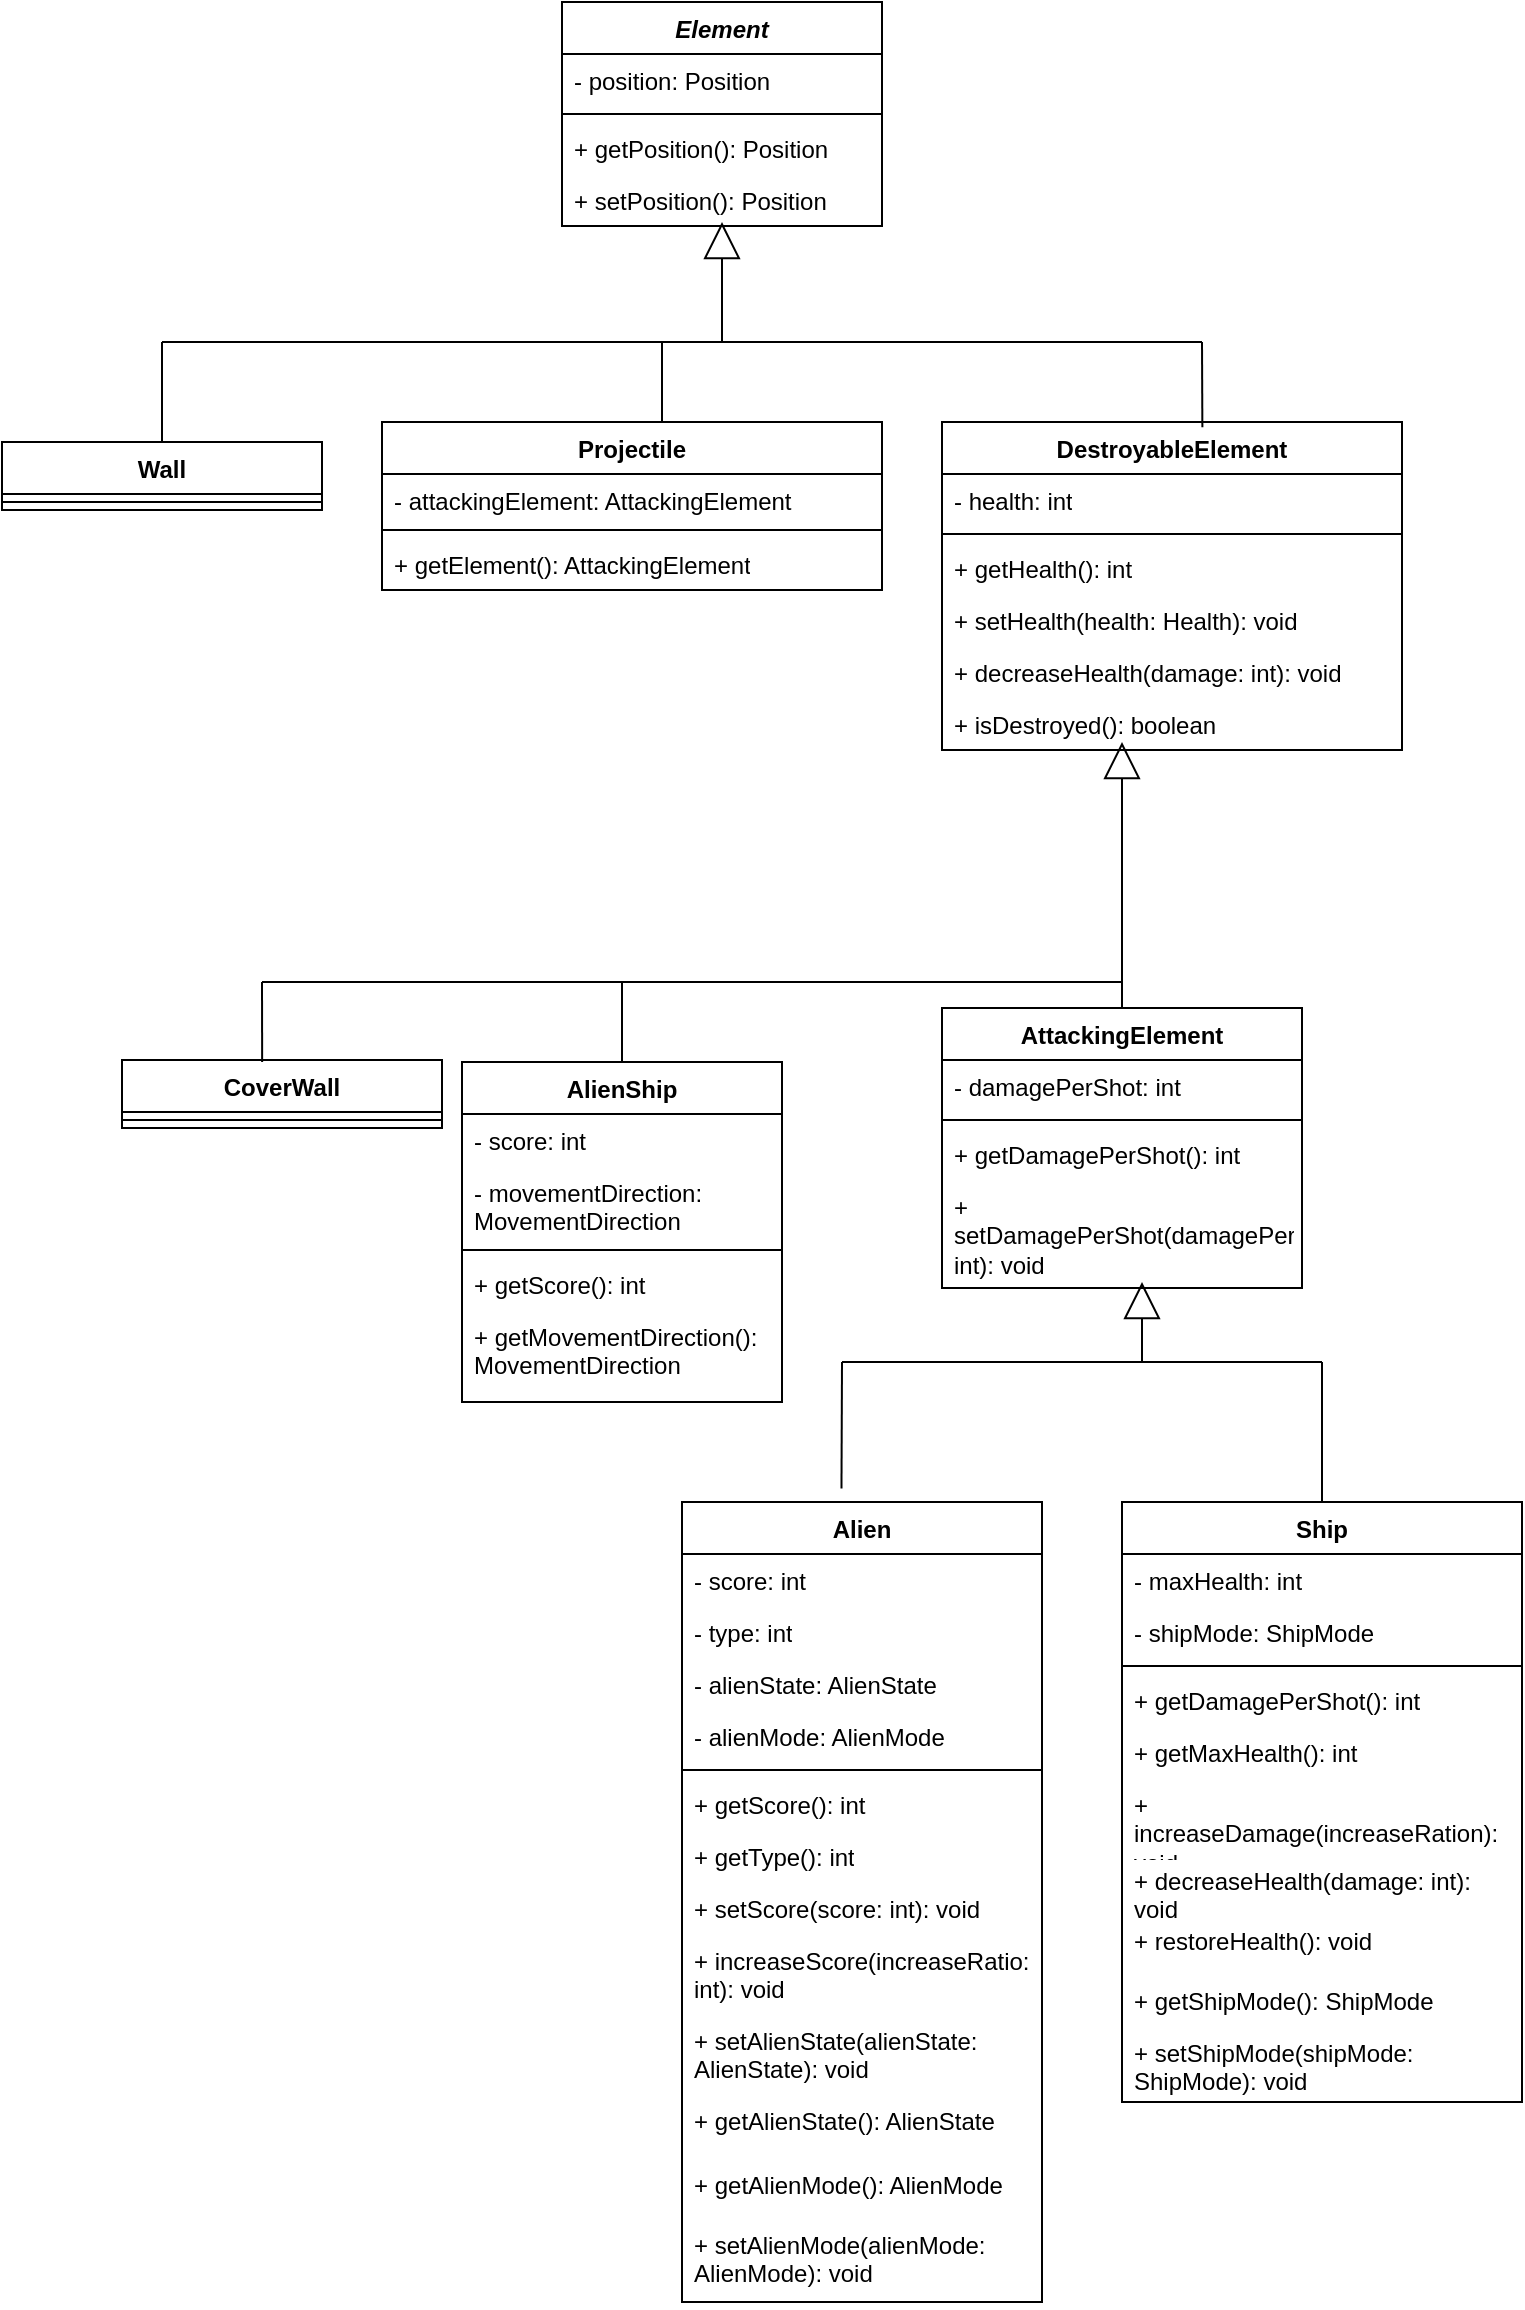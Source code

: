 <mxfile version="22.1.11" type="onedrive">
  <diagram name="Página-1" id="GgGbljnaZF1MA7yBZju7">
    <mxGraphModel dx="1050" dy="530" grid="1" gridSize="10" guides="1" tooltips="1" connect="1" arrows="1" fold="1" page="1" pageScale="1" pageWidth="827" pageHeight="1169" background="#ffffff" math="0" shadow="0">
      <root>
        <mxCell id="0" />
        <mxCell id="1" parent="0" />
        <mxCell id="j6wI0tgkNMKRReHVNjbk-1" value="&lt;i&gt;Element&lt;/i&gt;" style="swimlane;fontStyle=1;align=center;verticalAlign=top;childLayout=stackLayout;horizontal=1;startSize=26;horizontalStack=0;resizeParent=1;resizeParentMax=0;resizeLast=0;collapsible=1;marginBottom=0;whiteSpace=wrap;html=1;" parent="1" vertex="1">
          <mxGeometry x="320" y="20" width="160" height="112" as="geometry" />
        </mxCell>
        <mxCell id="j6wI0tgkNMKRReHVNjbk-2" value="- position: Position" style="text;strokeColor=none;fillColor=none;align=left;verticalAlign=top;spacingLeft=4;spacingRight=4;overflow=hidden;rotatable=0;points=[[0,0.5],[1,0.5]];portConstraint=eastwest;whiteSpace=wrap;html=1;" parent="j6wI0tgkNMKRReHVNjbk-1" vertex="1">
          <mxGeometry y="26" width="160" height="26" as="geometry" />
        </mxCell>
        <mxCell id="j6wI0tgkNMKRReHVNjbk-3" value="" style="line;strokeWidth=1;fillColor=none;align=left;verticalAlign=middle;spacingTop=-1;spacingLeft=3;spacingRight=3;rotatable=0;labelPosition=right;points=[];portConstraint=eastwest;strokeColor=inherit;" parent="j6wI0tgkNMKRReHVNjbk-1" vertex="1">
          <mxGeometry y="52" width="160" height="8" as="geometry" />
        </mxCell>
        <mxCell id="j6wI0tgkNMKRReHVNjbk-4" value="+ getPosition(): Position" style="text;strokeColor=none;fillColor=none;align=left;verticalAlign=top;spacingLeft=4;spacingRight=4;overflow=hidden;rotatable=0;points=[[0,0.5],[1,0.5]];portConstraint=eastwest;whiteSpace=wrap;html=1;" parent="j6wI0tgkNMKRReHVNjbk-1" vertex="1">
          <mxGeometry y="60" width="160" height="26" as="geometry" />
        </mxCell>
        <mxCell id="j6wI0tgkNMKRReHVNjbk-47" value="+ setPosition(): Position" style="text;strokeColor=none;fillColor=none;align=left;verticalAlign=top;spacingLeft=4;spacingRight=4;overflow=hidden;rotatable=0;points=[[0,0.5],[1,0.5]];portConstraint=eastwest;whiteSpace=wrap;html=1;" parent="j6wI0tgkNMKRReHVNjbk-1" vertex="1">
          <mxGeometry y="86" width="160" height="26" as="geometry" />
        </mxCell>
        <mxCell id="j6wI0tgkNMKRReHVNjbk-5" value="Wall" style="swimlane;fontStyle=1;align=center;verticalAlign=top;childLayout=stackLayout;horizontal=1;startSize=26;horizontalStack=0;resizeParent=1;resizeParentMax=0;resizeLast=0;collapsible=1;marginBottom=0;whiteSpace=wrap;html=1;" parent="1" vertex="1">
          <mxGeometry x="40" y="240" width="160" height="34" as="geometry" />
        </mxCell>
        <mxCell id="j6wI0tgkNMKRReHVNjbk-7" value="" style="line;strokeWidth=1;fillColor=none;align=left;verticalAlign=middle;spacingTop=-1;spacingLeft=3;spacingRight=3;rotatable=0;labelPosition=right;points=[];portConstraint=eastwest;strokeColor=inherit;" parent="j6wI0tgkNMKRReHVNjbk-5" vertex="1">
          <mxGeometry y="26" width="160" height="8" as="geometry" />
        </mxCell>
        <mxCell id="j6wI0tgkNMKRReHVNjbk-9" value="DestroyableElement" style="swimlane;fontStyle=1;align=center;verticalAlign=top;childLayout=stackLayout;horizontal=1;startSize=26;horizontalStack=0;resizeParent=1;resizeParentMax=0;resizeLast=0;collapsible=1;marginBottom=0;whiteSpace=wrap;html=1;" parent="1" vertex="1">
          <mxGeometry x="510" y="230" width="230" height="164" as="geometry" />
        </mxCell>
        <mxCell id="j6wI0tgkNMKRReHVNjbk-10" value="- health: int" style="text;strokeColor=none;fillColor=none;align=left;verticalAlign=top;spacingLeft=4;spacingRight=4;overflow=hidden;rotatable=0;points=[[0,0.5],[1,0.5]];portConstraint=eastwest;whiteSpace=wrap;html=1;" parent="j6wI0tgkNMKRReHVNjbk-9" vertex="1">
          <mxGeometry y="26" width="230" height="26" as="geometry" />
        </mxCell>
        <mxCell id="j6wI0tgkNMKRReHVNjbk-11" value="" style="line;strokeWidth=1;fillColor=none;align=left;verticalAlign=middle;spacingTop=-1;spacingLeft=3;spacingRight=3;rotatable=0;labelPosition=right;points=[];portConstraint=eastwest;strokeColor=inherit;" parent="j6wI0tgkNMKRReHVNjbk-9" vertex="1">
          <mxGeometry y="52" width="230" height="8" as="geometry" />
        </mxCell>
        <mxCell id="j6wI0tgkNMKRReHVNjbk-12" value="+ getHealth(): int" style="text;strokeColor=none;fillColor=none;align=left;verticalAlign=top;spacingLeft=4;spacingRight=4;overflow=hidden;rotatable=0;points=[[0,0.5],[1,0.5]];portConstraint=eastwest;whiteSpace=wrap;html=1;" parent="j6wI0tgkNMKRReHVNjbk-9" vertex="1">
          <mxGeometry y="60" width="230" height="26" as="geometry" />
        </mxCell>
        <mxCell id="j6wI0tgkNMKRReHVNjbk-61" value="+ setHealth(health: Health): void" style="text;strokeColor=none;fillColor=none;align=left;verticalAlign=top;spacingLeft=4;spacingRight=4;overflow=hidden;rotatable=0;points=[[0,0.5],[1,0.5]];portConstraint=eastwest;whiteSpace=wrap;html=1;" parent="j6wI0tgkNMKRReHVNjbk-9" vertex="1">
          <mxGeometry y="86" width="230" height="26" as="geometry" />
        </mxCell>
        <mxCell id="j6wI0tgkNMKRReHVNjbk-62" value="+ decreaseHealth(damage: int): void" style="text;strokeColor=none;fillColor=none;align=left;verticalAlign=top;spacingLeft=4;spacingRight=4;overflow=hidden;rotatable=0;points=[[0,0.5],[1,0.5]];portConstraint=eastwest;whiteSpace=wrap;html=1;" parent="j6wI0tgkNMKRReHVNjbk-9" vertex="1">
          <mxGeometry y="112" width="230" height="26" as="geometry" />
        </mxCell>
        <mxCell id="j6wI0tgkNMKRReHVNjbk-63" value="+ isDestroyed(): boolean" style="text;strokeColor=none;fillColor=none;align=left;verticalAlign=top;spacingLeft=4;spacingRight=4;overflow=hidden;rotatable=0;points=[[0,0.5],[1,0.5]];portConstraint=eastwest;whiteSpace=wrap;html=1;" parent="j6wI0tgkNMKRReHVNjbk-9" vertex="1">
          <mxGeometry y="138" width="230" height="26" as="geometry" />
        </mxCell>
        <mxCell id="j6wI0tgkNMKRReHVNjbk-13" value="AlienShip" style="swimlane;fontStyle=1;align=center;verticalAlign=top;childLayout=stackLayout;horizontal=1;startSize=26;horizontalStack=0;resizeParent=1;resizeParentMax=0;resizeLast=0;collapsible=1;marginBottom=0;whiteSpace=wrap;html=1;" parent="1" vertex="1">
          <mxGeometry x="270" y="550" width="160" height="170" as="geometry" />
        </mxCell>
        <mxCell id="j6wI0tgkNMKRReHVNjbk-14" value="- score: int" style="text;strokeColor=none;fillColor=none;align=left;verticalAlign=top;spacingLeft=4;spacingRight=4;overflow=hidden;rotatable=0;points=[[0,0.5],[1,0.5]];portConstraint=eastwest;whiteSpace=wrap;html=1;" parent="j6wI0tgkNMKRReHVNjbk-13" vertex="1">
          <mxGeometry y="26" width="160" height="26" as="geometry" />
        </mxCell>
        <mxCell id="mqCB26BbYhEILudQ3Eqa-15" value="- movementDirection: MovementDirection" style="text;strokeColor=none;fillColor=none;align=left;verticalAlign=top;spacingLeft=4;spacingRight=4;overflow=hidden;rotatable=0;points=[[0,0.5],[1,0.5]];portConstraint=eastwest;whiteSpace=wrap;html=1;" vertex="1" parent="j6wI0tgkNMKRReHVNjbk-13">
          <mxGeometry y="52" width="160" height="38" as="geometry" />
        </mxCell>
        <mxCell id="j6wI0tgkNMKRReHVNjbk-15" value="" style="line;strokeWidth=1;fillColor=none;align=left;verticalAlign=middle;spacingTop=-1;spacingLeft=3;spacingRight=3;rotatable=0;labelPosition=right;points=[];portConstraint=eastwest;strokeColor=inherit;" parent="j6wI0tgkNMKRReHVNjbk-13" vertex="1">
          <mxGeometry y="90" width="160" height="8" as="geometry" />
        </mxCell>
        <mxCell id="j6wI0tgkNMKRReHVNjbk-16" value="+ getScore(): int" style="text;strokeColor=none;fillColor=none;align=left;verticalAlign=top;spacingLeft=4;spacingRight=4;overflow=hidden;rotatable=0;points=[[0,0.5],[1,0.5]];portConstraint=eastwest;whiteSpace=wrap;html=1;" parent="j6wI0tgkNMKRReHVNjbk-13" vertex="1">
          <mxGeometry y="98" width="160" height="26" as="geometry" />
        </mxCell>
        <mxCell id="mqCB26BbYhEILudQ3Eqa-16" value="+ getMovementDirection(): MovementDirection" style="text;strokeColor=none;fillColor=none;align=left;verticalAlign=top;spacingLeft=4;spacingRight=4;overflow=hidden;rotatable=0;points=[[0,0.5],[1,0.5]];portConstraint=eastwest;whiteSpace=wrap;html=1;" vertex="1" parent="j6wI0tgkNMKRReHVNjbk-13">
          <mxGeometry y="124" width="160" height="46" as="geometry" />
        </mxCell>
        <mxCell id="j6wI0tgkNMKRReHVNjbk-17" value="CoverWall" style="swimlane;fontStyle=1;align=center;verticalAlign=top;childLayout=stackLayout;horizontal=1;startSize=26;horizontalStack=0;resizeParent=1;resizeParentMax=0;resizeLast=0;collapsible=1;marginBottom=0;whiteSpace=wrap;html=1;" parent="1" vertex="1">
          <mxGeometry x="100" y="549" width="160" height="34" as="geometry" />
        </mxCell>
        <mxCell id="j6wI0tgkNMKRReHVNjbk-19" value="" style="line;strokeWidth=1;fillColor=none;align=left;verticalAlign=middle;spacingTop=-1;spacingLeft=3;spacingRight=3;rotatable=0;labelPosition=right;points=[];portConstraint=eastwest;strokeColor=inherit;" parent="j6wI0tgkNMKRReHVNjbk-17" vertex="1">
          <mxGeometry y="26" width="160" height="8" as="geometry" />
        </mxCell>
        <mxCell id="j6wI0tgkNMKRReHVNjbk-21" value="Ship" style="swimlane;fontStyle=1;align=center;verticalAlign=top;childLayout=stackLayout;horizontal=1;startSize=26;horizontalStack=0;resizeParent=1;resizeParentMax=0;resizeLast=0;collapsible=1;marginBottom=0;whiteSpace=wrap;html=1;" parent="1" vertex="1">
          <mxGeometry x="600" y="770" width="200" height="300" as="geometry" />
        </mxCell>
        <mxCell id="j6wI0tgkNMKRReHVNjbk-22" value="- maxHealth: int" style="text;strokeColor=none;fillColor=none;align=left;verticalAlign=top;spacingLeft=4;spacingRight=4;overflow=hidden;rotatable=0;points=[[0,0.5],[1,0.5]];portConstraint=eastwest;whiteSpace=wrap;html=1;" parent="j6wI0tgkNMKRReHVNjbk-21" vertex="1">
          <mxGeometry y="26" width="200" height="26" as="geometry" />
        </mxCell>
        <mxCell id="mqCB26BbYhEILudQ3Eqa-4" value="- shipMode: ShipMode" style="text;strokeColor=none;fillColor=none;align=left;verticalAlign=top;spacingLeft=4;spacingRight=4;overflow=hidden;rotatable=0;points=[[0,0.5],[1,0.5]];portConstraint=eastwest;whiteSpace=wrap;html=1;" vertex="1" parent="j6wI0tgkNMKRReHVNjbk-21">
          <mxGeometry y="52" width="200" height="26" as="geometry" />
        </mxCell>
        <mxCell id="j6wI0tgkNMKRReHVNjbk-23" value="" style="line;strokeWidth=1;fillColor=none;align=left;verticalAlign=middle;spacingTop=-1;spacingLeft=3;spacingRight=3;rotatable=0;labelPosition=right;points=[];portConstraint=eastwest;strokeColor=inherit;" parent="j6wI0tgkNMKRReHVNjbk-21" vertex="1">
          <mxGeometry y="78" width="200" height="8" as="geometry" />
        </mxCell>
        <mxCell id="j6wI0tgkNMKRReHVNjbk-24" value="+ getDamagePerShot(): int" style="text;strokeColor=none;fillColor=none;align=left;verticalAlign=top;spacingLeft=4;spacingRight=4;overflow=hidden;rotatable=0;points=[[0,0.5],[1,0.5]];portConstraint=eastwest;whiteSpace=wrap;html=1;" parent="j6wI0tgkNMKRReHVNjbk-21" vertex="1">
          <mxGeometry y="86" width="200" height="26" as="geometry" />
        </mxCell>
        <mxCell id="mqCB26BbYhEILudQ3Eqa-7" value="+ getMaxHealth(): int" style="text;strokeColor=none;fillColor=none;align=left;verticalAlign=top;spacingLeft=4;spacingRight=4;overflow=hidden;rotatable=0;points=[[0,0.5],[1,0.5]];portConstraint=eastwest;whiteSpace=wrap;html=1;" vertex="1" parent="j6wI0tgkNMKRReHVNjbk-21">
          <mxGeometry y="112" width="200" height="26" as="geometry" />
        </mxCell>
        <mxCell id="j6wI0tgkNMKRReHVNjbk-76" value="+ increaseDamage(increaseRation): void" style="text;strokeColor=none;fillColor=none;align=left;verticalAlign=top;spacingLeft=4;spacingRight=4;overflow=hidden;rotatable=0;points=[[0,0.5],[1,0.5]];portConstraint=eastwest;whiteSpace=wrap;html=1;" parent="j6wI0tgkNMKRReHVNjbk-21" vertex="1">
          <mxGeometry y="138" width="200" height="38" as="geometry" />
        </mxCell>
        <mxCell id="mqCB26BbYhEILudQ3Eqa-6" value="+ decreaseHealth(damage: int): void" style="text;strokeColor=none;fillColor=none;align=left;verticalAlign=top;spacingLeft=4;spacingRight=4;overflow=hidden;rotatable=0;points=[[0,0.5],[1,0.5]];portConstraint=eastwest;whiteSpace=wrap;html=1;" vertex="1" parent="j6wI0tgkNMKRReHVNjbk-21">
          <mxGeometry y="176" width="200" height="30" as="geometry" />
        </mxCell>
        <mxCell id="j6wI0tgkNMKRReHVNjbk-77" value="+ restoreHealth(): void" style="text;strokeColor=none;fillColor=none;align=left;verticalAlign=top;spacingLeft=4;spacingRight=4;overflow=hidden;rotatable=0;points=[[0,0.5],[1,0.5]];portConstraint=eastwest;whiteSpace=wrap;html=1;" parent="j6wI0tgkNMKRReHVNjbk-21" vertex="1">
          <mxGeometry y="206" width="200" height="30" as="geometry" />
        </mxCell>
        <mxCell id="mqCB26BbYhEILudQ3Eqa-8" value="+ getShipMode(): ShipMode" style="text;strokeColor=none;fillColor=none;align=left;verticalAlign=top;spacingLeft=4;spacingRight=4;overflow=hidden;rotatable=0;points=[[0,0.5],[1,0.5]];portConstraint=eastwest;whiteSpace=wrap;html=1;" vertex="1" parent="j6wI0tgkNMKRReHVNjbk-21">
          <mxGeometry y="236" width="200" height="26" as="geometry" />
        </mxCell>
        <mxCell id="mqCB26BbYhEILudQ3Eqa-9" value="+ setShipMode(shipMode: ShipMode): void" style="text;strokeColor=none;fillColor=none;align=left;verticalAlign=top;spacingLeft=4;spacingRight=4;overflow=hidden;rotatable=0;points=[[0,0.5],[1,0.5]];portConstraint=eastwest;whiteSpace=wrap;html=1;" vertex="1" parent="j6wI0tgkNMKRReHVNjbk-21">
          <mxGeometry y="262" width="200" height="38" as="geometry" />
        </mxCell>
        <mxCell id="j6wI0tgkNMKRReHVNjbk-25" value="Alien" style="swimlane;fontStyle=1;align=center;verticalAlign=top;childLayout=stackLayout;horizontal=1;startSize=26;horizontalStack=0;resizeParent=1;resizeParentMax=0;resizeLast=0;collapsible=1;marginBottom=0;whiteSpace=wrap;html=1;" parent="1" vertex="1">
          <mxGeometry x="380" y="770" width="180" height="400" as="geometry" />
        </mxCell>
        <mxCell id="Mp0PzU_HatS1DyJq7-6H-16" value="- score: int" style="text;strokeColor=none;fillColor=none;align=left;verticalAlign=top;spacingLeft=4;spacingRight=4;overflow=hidden;rotatable=0;points=[[0,0.5],[1,0.5]];portConstraint=eastwest;whiteSpace=wrap;html=1;" parent="j6wI0tgkNMKRReHVNjbk-25" vertex="1">
          <mxGeometry y="26" width="180" height="26" as="geometry" />
        </mxCell>
        <mxCell id="mqCB26BbYhEILudQ3Eqa-5" value="- type: int" style="text;strokeColor=none;fillColor=none;align=left;verticalAlign=top;spacingLeft=4;spacingRight=4;overflow=hidden;rotatable=0;points=[[0,0.5],[1,0.5]];portConstraint=eastwest;whiteSpace=wrap;html=1;" vertex="1" parent="j6wI0tgkNMKRReHVNjbk-25">
          <mxGeometry y="52" width="180" height="26" as="geometry" />
        </mxCell>
        <mxCell id="j6wI0tgkNMKRReHVNjbk-26" value="- alienState: AlienState" style="text;strokeColor=none;fillColor=none;align=left;verticalAlign=top;spacingLeft=4;spacingRight=4;overflow=hidden;rotatable=0;points=[[0,0.5],[1,0.5]];portConstraint=eastwest;whiteSpace=wrap;html=1;" parent="j6wI0tgkNMKRReHVNjbk-25" vertex="1">
          <mxGeometry y="78" width="180" height="26" as="geometry" />
        </mxCell>
        <mxCell id="mqCB26BbYhEILudQ3Eqa-1" value="- alienMode: AlienMode" style="text;strokeColor=none;fillColor=none;align=left;verticalAlign=top;spacingLeft=4;spacingRight=4;overflow=hidden;rotatable=0;points=[[0,0.5],[1,0.5]];portConstraint=eastwest;whiteSpace=wrap;html=1;" vertex="1" parent="j6wI0tgkNMKRReHVNjbk-25">
          <mxGeometry y="104" width="180" height="26" as="geometry" />
        </mxCell>
        <mxCell id="j6wI0tgkNMKRReHVNjbk-27" value="" style="line;strokeWidth=1;fillColor=none;align=left;verticalAlign=middle;spacingTop=-1;spacingLeft=3;spacingRight=3;rotatable=0;labelPosition=right;points=[];portConstraint=eastwest;strokeColor=inherit;" parent="j6wI0tgkNMKRReHVNjbk-25" vertex="1">
          <mxGeometry y="130" width="180" height="8" as="geometry" />
        </mxCell>
        <mxCell id="j6wI0tgkNMKRReHVNjbk-75" value="+ getScore(): int" style="text;strokeColor=none;fillColor=none;align=left;verticalAlign=top;spacingLeft=4;spacingRight=4;overflow=hidden;rotatable=0;points=[[0,0.5],[1,0.5]];portConstraint=eastwest;whiteSpace=wrap;html=1;" parent="j6wI0tgkNMKRReHVNjbk-25" vertex="1">
          <mxGeometry y="138" width="180" height="26" as="geometry" />
        </mxCell>
        <mxCell id="mqCB26BbYhEILudQ3Eqa-13" value="+ getType(): int" style="text;strokeColor=none;fillColor=none;align=left;verticalAlign=top;spacingLeft=4;spacingRight=4;overflow=hidden;rotatable=0;points=[[0,0.5],[1,0.5]];portConstraint=eastwest;whiteSpace=wrap;html=1;" vertex="1" parent="j6wI0tgkNMKRReHVNjbk-25">
          <mxGeometry y="164" width="180" height="26" as="geometry" />
        </mxCell>
        <mxCell id="mqCB26BbYhEILudQ3Eqa-14" value="+ setScore(score: int): void" style="text;strokeColor=none;fillColor=none;align=left;verticalAlign=top;spacingLeft=4;spacingRight=4;overflow=hidden;rotatable=0;points=[[0,0.5],[1,0.5]];portConstraint=eastwest;whiteSpace=wrap;html=1;" vertex="1" parent="j6wI0tgkNMKRReHVNjbk-25">
          <mxGeometry y="190" width="180" height="26" as="geometry" />
        </mxCell>
        <mxCell id="Mp0PzU_HatS1DyJq7-6H-18" value="+ increaseScore(increaseRatio: int): void" style="text;strokeColor=none;fillColor=none;align=left;verticalAlign=top;spacingLeft=4;spacingRight=4;overflow=hidden;rotatable=0;points=[[0,0.5],[1,0.5]];portConstraint=eastwest;whiteSpace=wrap;html=1;" parent="j6wI0tgkNMKRReHVNjbk-25" vertex="1">
          <mxGeometry y="216" width="180" height="40" as="geometry" />
        </mxCell>
        <mxCell id="Mp0PzU_HatS1DyJq7-6H-19" value="+ setAlienState(alienState: AlienState): void" style="text;strokeColor=none;fillColor=none;align=left;verticalAlign=top;spacingLeft=4;spacingRight=4;overflow=hidden;rotatable=0;points=[[0,0.5],[1,0.5]];portConstraint=eastwest;whiteSpace=wrap;html=1;" parent="j6wI0tgkNMKRReHVNjbk-25" vertex="1">
          <mxGeometry y="256" width="180" height="40" as="geometry" />
        </mxCell>
        <mxCell id="mqCB26BbYhEILudQ3Eqa-2" value="+ getAlienState(): AlienState" style="text;strokeColor=none;fillColor=none;align=left;verticalAlign=top;spacingLeft=4;spacingRight=4;overflow=hidden;rotatable=0;points=[[0,0.5],[1,0.5]];portConstraint=eastwest;whiteSpace=wrap;html=1;" vertex="1" parent="j6wI0tgkNMKRReHVNjbk-25">
          <mxGeometry y="296" width="180" height="32" as="geometry" />
        </mxCell>
        <mxCell id="j6wI0tgkNMKRReHVNjbk-28" value="+ getAlienMode(): AlienMode" style="text;strokeColor=none;fillColor=none;align=left;verticalAlign=top;spacingLeft=4;spacingRight=4;overflow=hidden;rotatable=0;points=[[0,0.5],[1,0.5]];portConstraint=eastwest;whiteSpace=wrap;html=1;" parent="j6wI0tgkNMKRReHVNjbk-25" vertex="1">
          <mxGeometry y="328" width="180" height="30" as="geometry" />
        </mxCell>
        <mxCell id="mqCB26BbYhEILudQ3Eqa-10" value="+ setAlienMode(alienMode: AlienMode): void" style="text;strokeColor=none;fillColor=none;align=left;verticalAlign=top;spacingLeft=4;spacingRight=4;overflow=hidden;rotatable=0;points=[[0,0.5],[1,0.5]];portConstraint=eastwest;whiteSpace=wrap;html=1;" vertex="1" parent="j6wI0tgkNMKRReHVNjbk-25">
          <mxGeometry y="358" width="180" height="42" as="geometry" />
        </mxCell>
        <mxCell id="j6wI0tgkNMKRReHVNjbk-31" value="" style="endArrow=none;html=1;rounded=0;" parent="1" edge="1">
          <mxGeometry width="50" height="50" relative="1" as="geometry">
            <mxPoint x="120" y="190" as="sourcePoint" />
            <mxPoint x="640" y="190" as="targetPoint" />
            <Array as="points">
              <mxPoint x="360" y="190" />
            </Array>
          </mxGeometry>
        </mxCell>
        <mxCell id="j6wI0tgkNMKRReHVNjbk-39" value="" style="endArrow=none;html=1;rounded=0;" parent="1" edge="1">
          <mxGeometry width="50" height="50" relative="1" as="geometry">
            <mxPoint x="350" y="510" as="sourcePoint" />
            <mxPoint x="600" y="510" as="targetPoint" />
          </mxGeometry>
        </mxCell>
        <mxCell id="j6wI0tgkNMKRReHVNjbk-40" value="" style="endArrow=none;html=1;rounded=0;" parent="1" edge="1">
          <mxGeometry width="50" height="50" relative="1" as="geometry">
            <mxPoint x="170" y="510" as="sourcePoint" />
            <mxPoint x="350" y="510" as="targetPoint" />
            <Array as="points" />
          </mxGeometry>
        </mxCell>
        <mxCell id="j6wI0tgkNMKRReHVNjbk-42" value="Projectile" style="swimlane;fontStyle=1;align=center;verticalAlign=top;childLayout=stackLayout;horizontal=1;startSize=26;horizontalStack=0;resizeParent=1;resizeParentMax=0;resizeLast=0;collapsible=1;marginBottom=0;whiteSpace=wrap;html=1;" parent="1" vertex="1">
          <mxGeometry x="230" y="230" width="250" height="84" as="geometry" />
        </mxCell>
        <mxCell id="Mp0PzU_HatS1DyJq7-6H-25" value="- attackingElement: AttackingElement" style="text;strokeColor=none;fillColor=none;align=left;verticalAlign=top;spacingLeft=4;spacingRight=4;overflow=hidden;rotatable=0;points=[[0,0.5],[1,0.5]];portConstraint=eastwest;whiteSpace=wrap;html=1;" parent="j6wI0tgkNMKRReHVNjbk-42" vertex="1">
          <mxGeometry y="26" width="250" height="24" as="geometry" />
        </mxCell>
        <mxCell id="j6wI0tgkNMKRReHVNjbk-44" value="" style="line;strokeWidth=1;fillColor=none;align=left;verticalAlign=middle;spacingTop=-1;spacingLeft=3;spacingRight=3;rotatable=0;labelPosition=right;points=[];portConstraint=eastwest;strokeColor=inherit;" parent="j6wI0tgkNMKRReHVNjbk-42" vertex="1">
          <mxGeometry y="50" width="250" height="8" as="geometry" />
        </mxCell>
        <mxCell id="j6wI0tgkNMKRReHVNjbk-45" value="+ getElement(): AttackingElement" style="text;strokeColor=none;fillColor=none;align=left;verticalAlign=top;spacingLeft=4;spacingRight=4;overflow=hidden;rotatable=0;points=[[0,0.5],[1,0.5]];portConstraint=eastwest;whiteSpace=wrap;html=1;" parent="j6wI0tgkNMKRReHVNjbk-42" vertex="1">
          <mxGeometry y="58" width="250" height="26" as="geometry" />
        </mxCell>
        <mxCell id="j6wI0tgkNMKRReHVNjbk-64" value="" style="endArrow=block;endSize=16;endFill=0;html=1;rounded=0;" parent="1" edge="1">
          <mxGeometry width="160" relative="1" as="geometry">
            <mxPoint x="400" y="190" as="sourcePoint" />
            <mxPoint x="400" y="130" as="targetPoint" />
          </mxGeometry>
        </mxCell>
        <mxCell id="j6wI0tgkNMKRReHVNjbk-65" value="" style="endArrow=none;html=1;rounded=0;exitX=0.5;exitY=0;exitDx=0;exitDy=0;" parent="1" source="j6wI0tgkNMKRReHVNjbk-5" edge="1">
          <mxGeometry width="50" height="50" relative="1" as="geometry">
            <mxPoint x="370" y="330" as="sourcePoint" />
            <mxPoint x="120" y="190" as="targetPoint" />
          </mxGeometry>
        </mxCell>
        <mxCell id="j6wI0tgkNMKRReHVNjbk-66" value="" style="endArrow=none;html=1;rounded=0;" parent="1" edge="1">
          <mxGeometry width="50" height="50" relative="1" as="geometry">
            <mxPoint x="370" y="230" as="sourcePoint" />
            <mxPoint x="370" y="190" as="targetPoint" />
          </mxGeometry>
        </mxCell>
        <mxCell id="j6wI0tgkNMKRReHVNjbk-67" value="" style="endArrow=none;html=1;rounded=0;exitX=0.566;exitY=0.016;exitDx=0;exitDy=0;exitPerimeter=0;" parent="1" source="j6wI0tgkNMKRReHVNjbk-9" edge="1">
          <mxGeometry width="50" height="50" relative="1" as="geometry">
            <mxPoint x="370" y="330" as="sourcePoint" />
            <mxPoint x="640" y="190" as="targetPoint" />
          </mxGeometry>
        </mxCell>
        <mxCell id="j6wI0tgkNMKRReHVNjbk-68" value="" style="endArrow=block;endSize=16;endFill=0;html=1;rounded=0;" parent="1" edge="1">
          <mxGeometry width="160" relative="1" as="geometry">
            <mxPoint x="600" y="460" as="sourcePoint" />
            <mxPoint x="600" y="390" as="targetPoint" />
          </mxGeometry>
        </mxCell>
        <mxCell id="j6wI0tgkNMKRReHVNjbk-71" value="" style="endArrow=none;html=1;rounded=0;exitX=0.5;exitY=0;exitDx=0;exitDy=0;" parent="1" source="j6wI0tgkNMKRReHVNjbk-13" edge="1">
          <mxGeometry width="50" height="50" relative="1" as="geometry">
            <mxPoint x="290" y="330" as="sourcePoint" />
            <mxPoint x="350" y="510" as="targetPoint" />
          </mxGeometry>
        </mxCell>
        <mxCell id="j6wI0tgkNMKRReHVNjbk-72" value="" style="endArrow=none;html=1;rounded=0;exitX=0.438;exitY=0.029;exitDx=0;exitDy=0;exitPerimeter=0;" parent="1" source="j6wI0tgkNMKRReHVNjbk-17" edge="1">
          <mxGeometry width="50" height="50" relative="1" as="geometry">
            <mxPoint x="170" y="530" as="sourcePoint" />
            <mxPoint x="170" y="510" as="targetPoint" />
          </mxGeometry>
        </mxCell>
        <mxCell id="Mp0PzU_HatS1DyJq7-6H-5" value="AttackingElement" style="swimlane;fontStyle=1;align=center;verticalAlign=top;childLayout=stackLayout;horizontal=1;startSize=26;horizontalStack=0;resizeParent=1;resizeParentMax=0;resizeLast=0;collapsible=1;marginBottom=0;whiteSpace=wrap;html=1;" parent="1" vertex="1">
          <mxGeometry x="510" y="523" width="180" height="140" as="geometry" />
        </mxCell>
        <mxCell id="Mp0PzU_HatS1DyJq7-6H-6" value="- damagePerShot: int&amp;nbsp;" style="text;strokeColor=none;fillColor=none;align=left;verticalAlign=top;spacingLeft=4;spacingRight=4;overflow=hidden;rotatable=0;points=[[0,0.5],[1,0.5]];portConstraint=eastwest;whiteSpace=wrap;html=1;" parent="Mp0PzU_HatS1DyJq7-6H-5" vertex="1">
          <mxGeometry y="26" width="180" height="26" as="geometry" />
        </mxCell>
        <mxCell id="Mp0PzU_HatS1DyJq7-6H-7" value="" style="line;strokeWidth=1;fillColor=none;align=left;verticalAlign=middle;spacingTop=-1;spacingLeft=3;spacingRight=3;rotatable=0;labelPosition=right;points=[];portConstraint=eastwest;strokeColor=inherit;" parent="Mp0PzU_HatS1DyJq7-6H-5" vertex="1">
          <mxGeometry y="52" width="180" height="8" as="geometry" />
        </mxCell>
        <mxCell id="Mp0PzU_HatS1DyJq7-6H-8" value="+ getDamagePerShot(): int" style="text;strokeColor=none;fillColor=none;align=left;verticalAlign=top;spacingLeft=4;spacingRight=4;overflow=hidden;rotatable=0;points=[[0,0.5],[1,0.5]];portConstraint=eastwest;whiteSpace=wrap;html=1;" parent="Mp0PzU_HatS1DyJq7-6H-5" vertex="1">
          <mxGeometry y="60" width="180" height="26" as="geometry" />
        </mxCell>
        <mxCell id="Mp0PzU_HatS1DyJq7-6H-9" value="+ setDamagePerShot(damagePerShot: int): void" style="text;strokeColor=none;fillColor=none;align=left;verticalAlign=top;spacingLeft=4;spacingRight=4;overflow=hidden;rotatable=0;points=[[0,0.5],[1,0.5]];portConstraint=eastwest;whiteSpace=wrap;html=1;" parent="Mp0PzU_HatS1DyJq7-6H-5" vertex="1">
          <mxGeometry y="86" width="180" height="54" as="geometry" />
        </mxCell>
        <mxCell id="Mp0PzU_HatS1DyJq7-6H-10" value="" style="endArrow=none;html=1;rounded=0;" parent="1" source="Mp0PzU_HatS1DyJq7-6H-5" edge="1">
          <mxGeometry width="50" height="50" relative="1" as="geometry">
            <mxPoint x="490" y="590" as="sourcePoint" />
            <mxPoint x="600" y="460" as="targetPoint" />
          </mxGeometry>
        </mxCell>
        <mxCell id="Mp0PzU_HatS1DyJq7-6H-11" value="" style="endArrow=block;endSize=16;endFill=0;html=1;rounded=0;" parent="1" edge="1">
          <mxGeometry width="160" relative="1" as="geometry">
            <mxPoint x="610" y="700" as="sourcePoint" />
            <mxPoint x="610" y="660" as="targetPoint" />
          </mxGeometry>
        </mxCell>
        <mxCell id="Mp0PzU_HatS1DyJq7-6H-12" value="" style="endArrow=none;html=1;rounded=0;" parent="1" edge="1">
          <mxGeometry width="50" height="50" relative="1" as="geometry">
            <mxPoint x="460" y="700" as="sourcePoint" />
            <mxPoint x="610" y="700" as="targetPoint" />
          </mxGeometry>
        </mxCell>
        <mxCell id="Mp0PzU_HatS1DyJq7-6H-13" value="" style="endArrow=none;html=1;rounded=0;exitX=0.443;exitY=-0.017;exitDx=0;exitDy=0;exitPerimeter=0;" parent="1" source="j6wI0tgkNMKRReHVNjbk-25" edge="1">
          <mxGeometry width="50" height="50" relative="1" as="geometry">
            <mxPoint x="490" y="720" as="sourcePoint" />
            <mxPoint x="460" y="700" as="targetPoint" />
          </mxGeometry>
        </mxCell>
        <mxCell id="Mp0PzU_HatS1DyJq7-6H-14" value="" style="endArrow=none;html=1;rounded=0;" parent="1" edge="1">
          <mxGeometry width="50" height="50" relative="1" as="geometry">
            <mxPoint x="700" y="700" as="sourcePoint" />
            <mxPoint x="610" y="700" as="targetPoint" />
          </mxGeometry>
        </mxCell>
        <mxCell id="Mp0PzU_HatS1DyJq7-6H-15" value="" style="endArrow=none;html=1;rounded=0;" parent="1" source="j6wI0tgkNMKRReHVNjbk-21" edge="1">
          <mxGeometry width="50" height="50" relative="1" as="geometry">
            <mxPoint x="490" y="720" as="sourcePoint" />
            <mxPoint x="700" y="700" as="targetPoint" />
          </mxGeometry>
        </mxCell>
      </root>
    </mxGraphModel>
  </diagram>
</mxfile>
